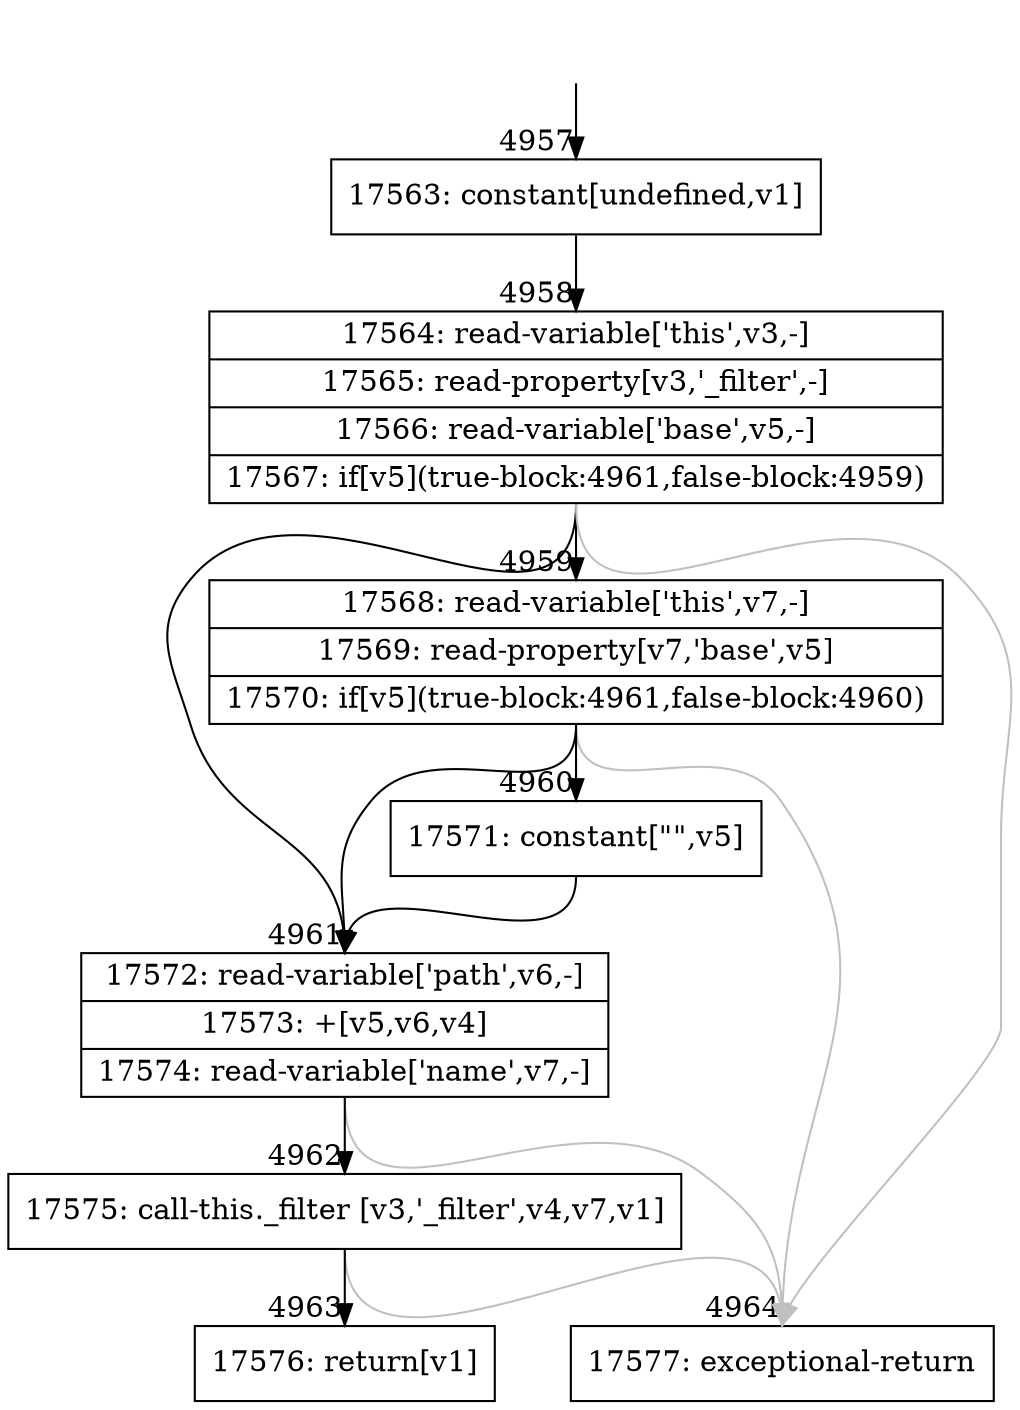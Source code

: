digraph {
rankdir="TD"
BB_entry234[shape=none,label=""];
BB_entry234 -> BB4957 [tailport=s, headport=n, headlabel="    4957"]
BB4957 [shape=record label="{17563: constant[undefined,v1]}" ] 
BB4957 -> BB4958 [tailport=s, headport=n, headlabel="      4958"]
BB4958 [shape=record label="{17564: read-variable['this',v3,-]|17565: read-property[v3,'_filter',-]|17566: read-variable['base',v5,-]|17567: if[v5](true-block:4961,false-block:4959)}" ] 
BB4958 -> BB4961 [tailport=s, headport=n, headlabel="      4961"]
BB4958 -> BB4959 [tailport=s, headport=n, headlabel="      4959"]
BB4958 -> BB4964 [tailport=s, headport=n, color=gray, headlabel="      4964"]
BB4959 [shape=record label="{17568: read-variable['this',v7,-]|17569: read-property[v7,'base',v5]|17570: if[v5](true-block:4961,false-block:4960)}" ] 
BB4959 -> BB4961 [tailport=s, headport=n]
BB4959 -> BB4960 [tailport=s, headport=n, headlabel="      4960"]
BB4959 -> BB4964 [tailport=s, headport=n, color=gray]
BB4960 [shape=record label="{17571: constant[\"\",v5]}" ] 
BB4960 -> BB4961 [tailport=s, headport=n]
BB4961 [shape=record label="{17572: read-variable['path',v6,-]|17573: +[v5,v6,v4]|17574: read-variable['name',v7,-]}" ] 
BB4961 -> BB4962 [tailport=s, headport=n, headlabel="      4962"]
BB4961 -> BB4964 [tailport=s, headport=n, color=gray]
BB4962 [shape=record label="{17575: call-this._filter [v3,'_filter',v4,v7,v1]}" ] 
BB4962 -> BB4963 [tailport=s, headport=n, headlabel="      4963"]
BB4962 -> BB4964 [tailport=s, headport=n, color=gray]
BB4963 [shape=record label="{17576: return[v1]}" ] 
BB4964 [shape=record label="{17577: exceptional-return}" ] 
//#$~ 8281
}
